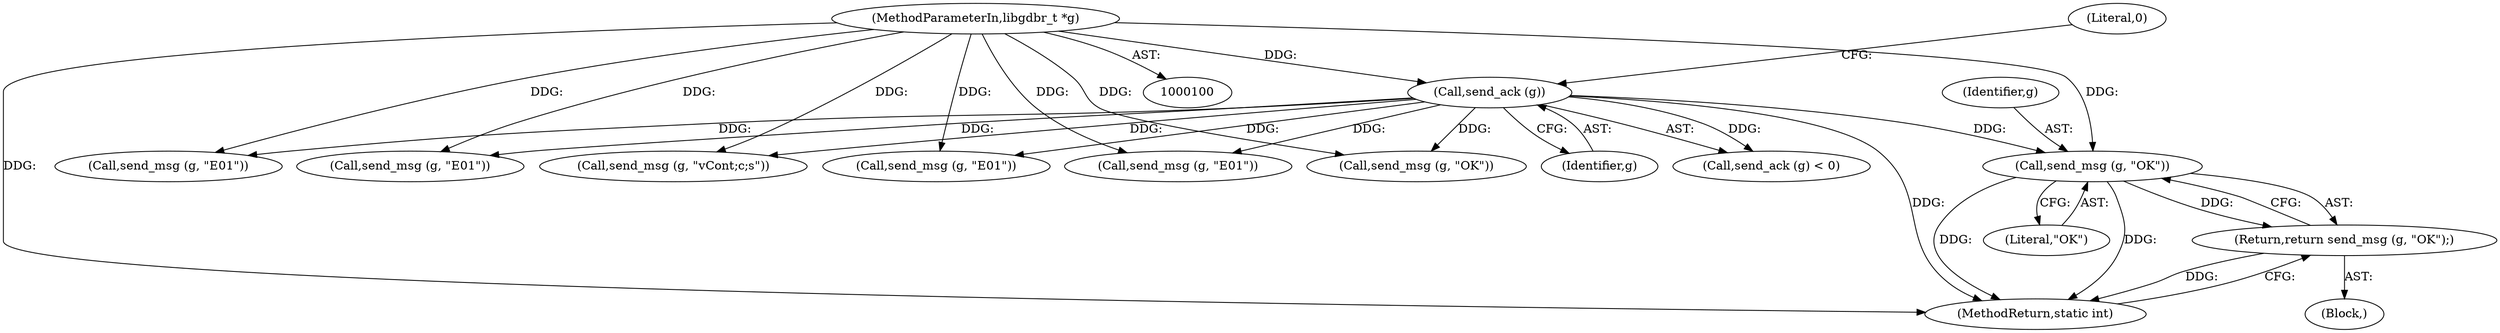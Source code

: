 digraph "0_radare2_796dd28aaa6b9fa76d99c42c4d5ff8b257cc2191@API" {
"1000206" [label="(Call,send_msg (g, \"OK\"))"];
"1000111" [label="(Call,send_ack (g))"];
"1000101" [label="(MethodParameterIn,libgdbr_t *g)"];
"1000205" [label="(Return,return send_msg (g, \"OK\");)"];
"1000113" [label="(Literal,0)"];
"1000205" [label="(Return,return send_msg (g, \"OK\");)"];
"1000207" [label="(Identifier,g)"];
"1000199" [label="(Call,send_msg (g, \"E01\"))"];
"1000208" [label="(Literal,\"OK\")"];
"1000137" [label="(Call,send_msg (g, \"vCont;c;s\"))"];
"1000112" [label="(Identifier,g)"];
"1000111" [label="(Call,send_ack (g))"];
"1000110" [label="(Call,send_ack (g) < 0)"];
"1000101" [label="(MethodParameterIn,libgdbr_t *g)"];
"1000179" [label="(Call,send_msg (g, \"E01\"))"];
"1000168" [label="(Block,)"];
"1000211" [label="(Call,send_msg (g, \"E01\"))"];
"1000217" [label="(MethodReturn,static int)"];
"1000151" [label="(Call,send_msg (g, \"E01\"))"];
"1000206" [label="(Call,send_msg (g, \"OK\"))"];
"1000186" [label="(Call,send_msg (g, \"OK\"))"];
"1000206" -> "1000205"  [label="AST: "];
"1000206" -> "1000208"  [label="CFG: "];
"1000207" -> "1000206"  [label="AST: "];
"1000208" -> "1000206"  [label="AST: "];
"1000205" -> "1000206"  [label="CFG: "];
"1000206" -> "1000217"  [label="DDG: "];
"1000206" -> "1000217"  [label="DDG: "];
"1000206" -> "1000205"  [label="DDG: "];
"1000111" -> "1000206"  [label="DDG: "];
"1000101" -> "1000206"  [label="DDG: "];
"1000111" -> "1000110"  [label="AST: "];
"1000111" -> "1000112"  [label="CFG: "];
"1000112" -> "1000111"  [label="AST: "];
"1000113" -> "1000111"  [label="CFG: "];
"1000111" -> "1000217"  [label="DDG: "];
"1000111" -> "1000110"  [label="DDG: "];
"1000101" -> "1000111"  [label="DDG: "];
"1000111" -> "1000137"  [label="DDG: "];
"1000111" -> "1000151"  [label="DDG: "];
"1000111" -> "1000179"  [label="DDG: "];
"1000111" -> "1000186"  [label="DDG: "];
"1000111" -> "1000199"  [label="DDG: "];
"1000111" -> "1000211"  [label="DDG: "];
"1000101" -> "1000100"  [label="AST: "];
"1000101" -> "1000217"  [label="DDG: "];
"1000101" -> "1000137"  [label="DDG: "];
"1000101" -> "1000151"  [label="DDG: "];
"1000101" -> "1000179"  [label="DDG: "];
"1000101" -> "1000186"  [label="DDG: "];
"1000101" -> "1000199"  [label="DDG: "];
"1000101" -> "1000211"  [label="DDG: "];
"1000205" -> "1000168"  [label="AST: "];
"1000217" -> "1000205"  [label="CFG: "];
"1000205" -> "1000217"  [label="DDG: "];
}
